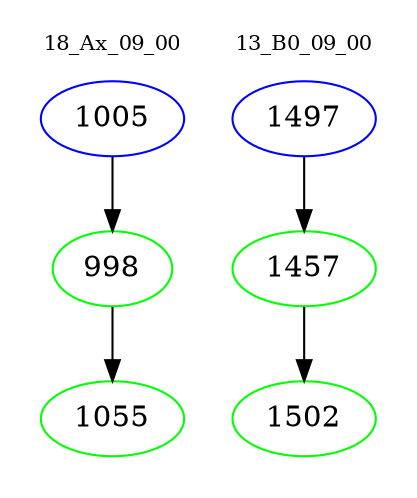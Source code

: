 digraph{
subgraph cluster_0 {
color = white
label = "18_Ax_09_00";
fontsize=10;
T0_1005 [label="1005", color="blue"]
T0_1005 -> T0_998 [color="black"]
T0_998 [label="998", color="green"]
T0_998 -> T0_1055 [color="black"]
T0_1055 [label="1055", color="green"]
}
subgraph cluster_1 {
color = white
label = "13_B0_09_00";
fontsize=10;
T1_1497 [label="1497", color="blue"]
T1_1497 -> T1_1457 [color="black"]
T1_1457 [label="1457", color="green"]
T1_1457 -> T1_1502 [color="black"]
T1_1502 [label="1502", color="green"]
}
}
